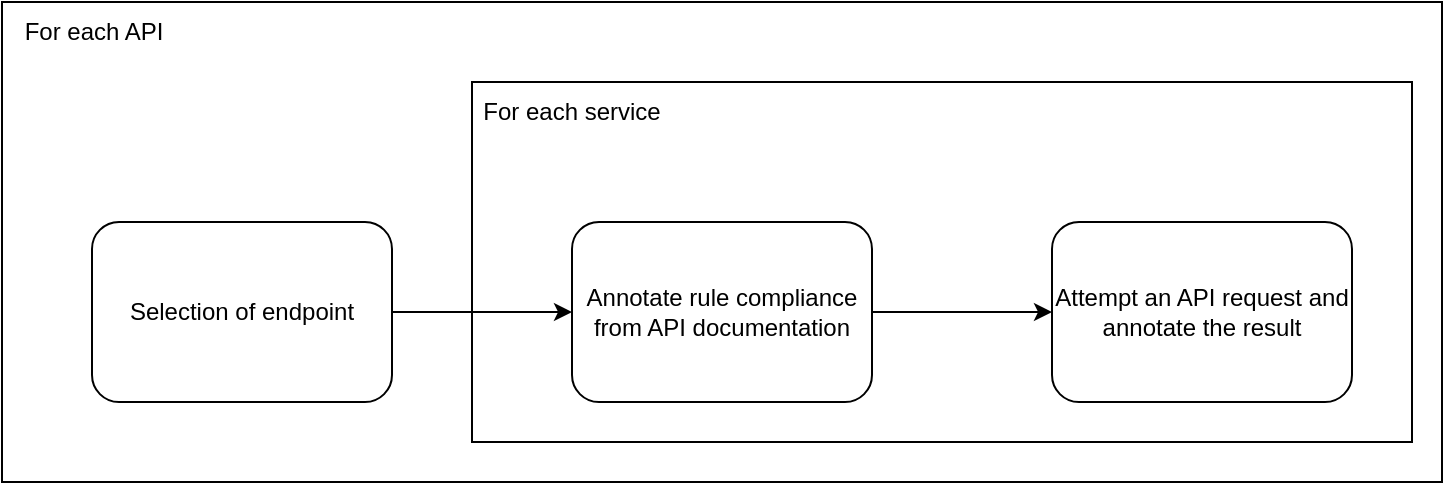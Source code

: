 <mxfile version="24.5.3" type="device">
  <diagram name="Page-1" id="n7LZLgBobZrZAuqCea2R">
    <mxGraphModel dx="1434" dy="969" grid="1" gridSize="10" guides="1" tooltips="1" connect="1" arrows="1" fold="1" page="1" pageScale="1" pageWidth="850" pageHeight="1100" math="0" shadow="0">
      <root>
        <mxCell id="0" />
        <mxCell id="1" parent="0" />
        <mxCell id="TnzbE9qwUgnVg1Dg4Yx0-6" value="" style="edgeStyle=orthogonalEdgeStyle;rounded=0;orthogonalLoop=1;jettySize=auto;html=1;" parent="1" source="TnzbE9qwUgnVg1Dg4Yx0-1" target="TnzbE9qwUgnVg1Dg4Yx0-4" edge="1">
          <mxGeometry relative="1" as="geometry" />
        </mxCell>
        <mxCell id="TnzbE9qwUgnVg1Dg4Yx0-1" value="Selection of endpoint" style="rounded=1;whiteSpace=wrap;html=1;" parent="1" vertex="1">
          <mxGeometry x="80" y="190" width="150" height="90" as="geometry" />
        </mxCell>
        <mxCell id="TnzbE9qwUgnVg1Dg4Yx0-7" value="" style="edgeStyle=orthogonalEdgeStyle;rounded=0;orthogonalLoop=1;jettySize=auto;html=1;" parent="1" source="TnzbE9qwUgnVg1Dg4Yx0-4" target="TnzbE9qwUgnVg1Dg4Yx0-5" edge="1">
          <mxGeometry relative="1" as="geometry" />
        </mxCell>
        <mxCell id="TnzbE9qwUgnVg1Dg4Yx0-4" value="Annotate rule compliance from API documentation" style="rounded=1;whiteSpace=wrap;html=1;" parent="1" vertex="1">
          <mxGeometry x="320" y="190" width="150" height="90" as="geometry" />
        </mxCell>
        <mxCell id="TnzbE9qwUgnVg1Dg4Yx0-5" value="Attempt an API request and annotate the result" style="rounded=1;whiteSpace=wrap;html=1;" parent="1" vertex="1">
          <mxGeometry x="560" y="190" width="150" height="90" as="geometry" />
        </mxCell>
        <mxCell id="TnzbE9qwUgnVg1Dg4Yx0-8" value="" style="rounded=0;whiteSpace=wrap;html=1;fillColor=none;" parent="1" vertex="1">
          <mxGeometry x="35" y="80" width="720" height="240" as="geometry" />
        </mxCell>
        <mxCell id="TnzbE9qwUgnVg1Dg4Yx0-9" value="" style="rounded=0;whiteSpace=wrap;html=1;fillColor=none;" parent="1" vertex="1">
          <mxGeometry x="270" y="120" width="470" height="180" as="geometry" />
        </mxCell>
        <mxCell id="TnzbE9qwUgnVg1Dg4Yx0-10" value="For each API" style="text;html=1;align=center;verticalAlign=middle;whiteSpace=wrap;rounded=0;" parent="1" vertex="1">
          <mxGeometry x="41" y="80" width="80" height="30" as="geometry" />
        </mxCell>
        <mxCell id="TnzbE9qwUgnVg1Dg4Yx0-11" value="For each service" style="text;html=1;align=center;verticalAlign=middle;whiteSpace=wrap;rounded=0;" parent="1" vertex="1">
          <mxGeometry x="270" y="120" width="100" height="30" as="geometry" />
        </mxCell>
      </root>
    </mxGraphModel>
  </diagram>
</mxfile>
